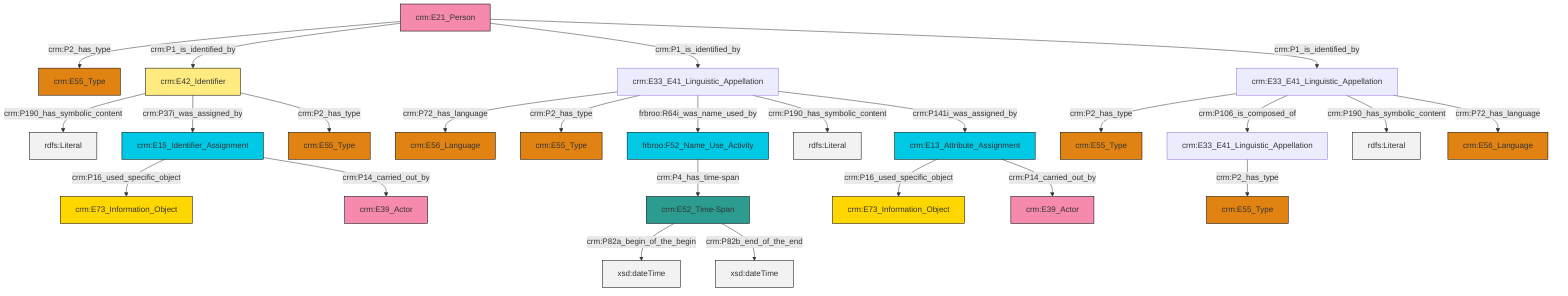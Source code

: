 graph TD
classDef Literal fill:#f2f2f2,stroke:#000000;
classDef CRM_Entity fill:#FFFFFF,stroke:#000000;
classDef Temporal_Entity fill:#00C9E6, stroke:#000000;
classDef Type fill:#E18312, stroke:#000000;
classDef Time-Span fill:#2C9C91, stroke:#000000;
classDef Appellation fill:#FFEB7F, stroke:#000000;
classDef Place fill:#008836, stroke:#000000;
classDef Persistent_Item fill:#B266B2, stroke:#000000;
classDef Conceptual_Object fill:#FFD700, stroke:#000000;
classDef Physical_Thing fill:#D2B48C, stroke:#000000;
classDef Actor fill:#f58aad, stroke:#000000;
classDef PC_Classes fill:#4ce600, stroke:#000000;
classDef Multi fill:#cccccc,stroke:#000000;

0["crm:E21_Person"]:::Actor -->|crm:P2_has_type| 1["crm:E55_Type"]:::Type
8["crm:E15_Identifier_Assignment"]:::Temporal_Entity -->|crm:P16_used_specific_object| 10["crm:E73_Information_Object"]:::Conceptual_Object
11["crm:E33_E41_Linguistic_Appellation"]:::Default -->|crm:P72_has_language| 12["crm:E56_Language"]:::Type
18["crm:E42_Identifier"]:::Appellation -->|crm:P190_has_symbolic_content| 19[rdfs:Literal]:::Literal
0["crm:E21_Person"]:::Actor -->|crm:P1_is_identified_by| 18["crm:E42_Identifier"]:::Appellation
21["crm:E13_Attribute_Assignment"]:::Temporal_Entity -->|crm:P16_used_specific_object| 2["crm:E73_Information_Object"]:::Conceptual_Object
8["crm:E15_Identifier_Assignment"]:::Temporal_Entity -->|crm:P14_carried_out_by| 22["crm:E39_Actor"]:::Actor
11["crm:E33_E41_Linguistic_Appellation"]:::Default -->|crm:P2_has_type| 23["crm:E55_Type"]:::Type
24["crm:E33_E41_Linguistic_Appellation"]:::Default -->|crm:P2_has_type| 25["crm:E55_Type"]:::Type
26["frbroo:F52_Name_Use_Activity"]:::Temporal_Entity -->|crm:P4_has_time-span| 13["crm:E52_Time-Span"]:::Time-Span
0["crm:E21_Person"]:::Actor -->|crm:P1_is_identified_by| 11["crm:E33_E41_Linguistic_Appellation"]:::Default
11["crm:E33_E41_Linguistic_Appellation"]:::Default -->|frbroo:R64i_was_name_used_by| 26["frbroo:F52_Name_Use_Activity"]:::Temporal_Entity
18["crm:E42_Identifier"]:::Appellation -->|crm:P37i_was_assigned_by| 8["crm:E15_Identifier_Assignment"]:::Temporal_Entity
0["crm:E21_Person"]:::Actor -->|crm:P1_is_identified_by| 28["crm:E33_E41_Linguistic_Appellation"]:::Default
18["crm:E42_Identifier"]:::Appellation -->|crm:P2_has_type| 4["crm:E55_Type"]:::Type
28["crm:E33_E41_Linguistic_Appellation"]:::Default -->|crm:P2_has_type| 6["crm:E55_Type"]:::Type
28["crm:E33_E41_Linguistic_Appellation"]:::Default -->|crm:P106_is_composed_of| 24["crm:E33_E41_Linguistic_Appellation"]:::Default
13["crm:E52_Time-Span"]:::Time-Span -->|crm:P82a_begin_of_the_begin| 35[xsd:dateTime]:::Literal
28["crm:E33_E41_Linguistic_Appellation"]:::Default -->|crm:P190_has_symbolic_content| 36[rdfs:Literal]:::Literal
21["crm:E13_Attribute_Assignment"]:::Temporal_Entity -->|crm:P14_carried_out_by| 32["crm:E39_Actor"]:::Actor
11["crm:E33_E41_Linguistic_Appellation"]:::Default -->|crm:P190_has_symbolic_content| 39[rdfs:Literal]:::Literal
28["crm:E33_E41_Linguistic_Appellation"]:::Default -->|crm:P72_has_language| 15["crm:E56_Language"]:::Type
11["crm:E33_E41_Linguistic_Appellation"]:::Default -->|crm:P141i_was_assigned_by| 21["crm:E13_Attribute_Assignment"]:::Temporal_Entity
13["crm:E52_Time-Span"]:::Time-Span -->|crm:P82b_end_of_the_end| 42[xsd:dateTime]:::Literal